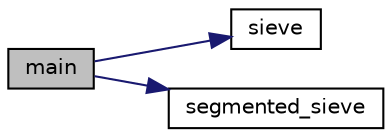 digraph "main"
{
  edge [fontname="Helvetica",fontsize="10",labelfontname="Helvetica",labelfontsize="10"];
  node [fontname="Helvetica",fontsize="10",shape=record];
  rankdir="LR";
  Node1 [label="main",height=0.2,width=0.4,color="black", fillcolor="grey75", style="filled", fontcolor="black"];
  Node1 -> Node2 [color="midnightblue",fontsize="10",style="solid"];
  Node2 [label="sieve",height=0.2,width=0.4,color="black", fillcolor="white", style="filled",URL="$SegmentedSieve_8cpp.html#a111c45486d29e23ca8d5a8a2e1c6436e"];
  Node1 -> Node3 [color="midnightblue",fontsize="10",style="solid"];
  Node3 [label="segmented_sieve",height=0.2,width=0.4,color="black", fillcolor="white", style="filled",URL="$SegmentedSieve_8cpp.html#a4d3f608185b771d2499c1c9494f2fe16"];
}
